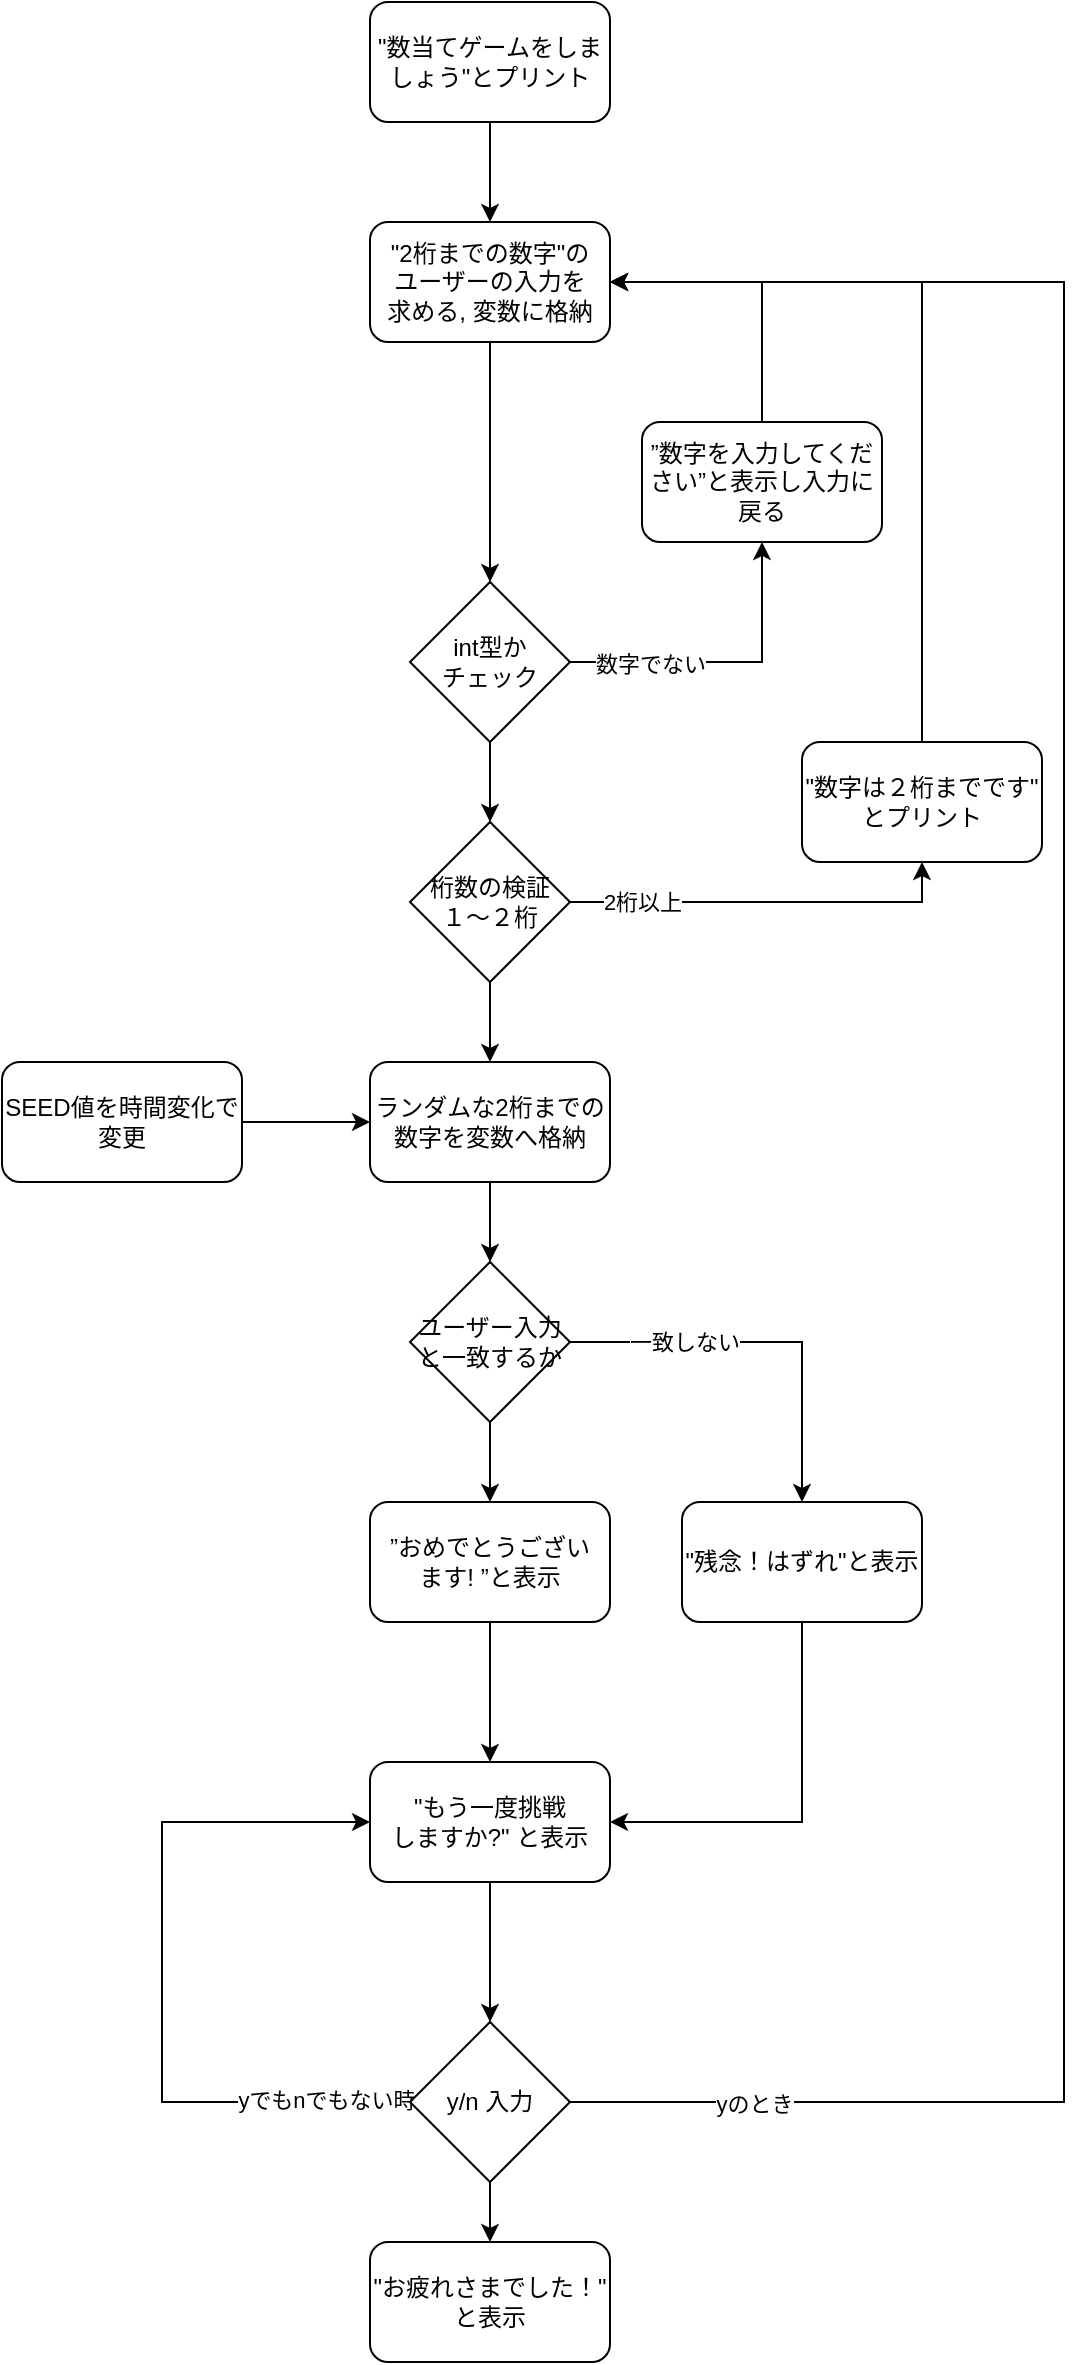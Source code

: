 <mxfile version="24.7.17">
  <diagram name="ページ1" id="xtAuDafYuQu7YBXw1Qt7">
    <mxGraphModel dx="1042" dy="1798" grid="1" gridSize="10" guides="1" tooltips="1" connect="1" arrows="1" fold="1" page="1" pageScale="1" pageWidth="827" pageHeight="1169" math="0" shadow="0">
      <root>
        <mxCell id="0" />
        <mxCell id="1" parent="0" />
        <mxCell id="NDuk3JSvDHiowfhNgBDW-3" style="edgeStyle=orthogonalEdgeStyle;rounded=0;orthogonalLoop=1;jettySize=auto;html=1;entryX=0.5;entryY=0;entryDx=0;entryDy=0;" parent="1" source="NDuk3JSvDHiowfhNgBDW-1" target="NDuk3JSvDHiowfhNgBDW-2" edge="1">
          <mxGeometry relative="1" as="geometry" />
        </mxCell>
        <mxCell id="NDuk3JSvDHiowfhNgBDW-1" value="&quot;2桁までの数字&quot;の&lt;div&gt;ユーザーの入力を&lt;div&gt;求める, 変数に格納&lt;/div&gt;&lt;/div&gt;" style="rounded=1;whiteSpace=wrap;html=1;" parent="1" vertex="1">
          <mxGeometry x="354" y="70" width="120" height="60" as="geometry" />
        </mxCell>
        <mxCell id="NDuk3JSvDHiowfhNgBDW-6" style="edgeStyle=orthogonalEdgeStyle;rounded=0;orthogonalLoop=1;jettySize=auto;html=1;entryX=0.5;entryY=1;entryDx=0;entryDy=0;" parent="1" source="NDuk3JSvDHiowfhNgBDW-2" target="NDuk3JSvDHiowfhNgBDW-5" edge="1">
          <mxGeometry relative="1" as="geometry">
            <mxPoint x="580" y="290" as="targetPoint" />
          </mxGeometry>
        </mxCell>
        <mxCell id="NDuk3JSvDHiowfhNgBDW-8" value="数字でない" style="edgeLabel;html=1;align=center;verticalAlign=middle;resizable=0;points=[];" parent="NDuk3JSvDHiowfhNgBDW-6" vertex="1" connectable="0">
          <mxGeometry x="-0.491" y="-1" relative="1" as="geometry">
            <mxPoint as="offset" />
          </mxGeometry>
        </mxCell>
        <mxCell id="NDuk3JSvDHiowfhNgBDW-13" style="edgeStyle=orthogonalEdgeStyle;rounded=0;orthogonalLoop=1;jettySize=auto;html=1;entryX=0.5;entryY=0;entryDx=0;entryDy=0;" parent="1" source="NDuk3JSvDHiowfhNgBDW-2" target="NDuk3JSvDHiowfhNgBDW-12" edge="1">
          <mxGeometry relative="1" as="geometry" />
        </mxCell>
        <mxCell id="NDuk3JSvDHiowfhNgBDW-2" value="&lt;div&gt;int型か&lt;/div&gt;&lt;div&gt;チェック&lt;/div&gt;" style="rhombus;whiteSpace=wrap;html=1;" parent="1" vertex="1">
          <mxGeometry x="374" y="250" width="80" height="80" as="geometry" />
        </mxCell>
        <mxCell id="NDuk3JSvDHiowfhNgBDW-9" style="edgeStyle=orthogonalEdgeStyle;rounded=0;orthogonalLoop=1;jettySize=auto;html=1;entryX=1;entryY=0.5;entryDx=0;entryDy=0;" parent="1" source="NDuk3JSvDHiowfhNgBDW-5" target="NDuk3JSvDHiowfhNgBDW-1" edge="1">
          <mxGeometry relative="1" as="geometry">
            <mxPoint x="570" y="90" as="targetPoint" />
            <Array as="points">
              <mxPoint x="550" y="100" />
            </Array>
          </mxGeometry>
        </mxCell>
        <mxCell id="NDuk3JSvDHiowfhNgBDW-5" value="”数字を入力してください”と表示し入力に戻る" style="rounded=1;whiteSpace=wrap;html=1;" parent="1" vertex="1">
          <mxGeometry x="490" y="170" width="120" height="60" as="geometry" />
        </mxCell>
        <mxCell id="NDuk3JSvDHiowfhNgBDW-11" style="edgeStyle=orthogonalEdgeStyle;rounded=0;orthogonalLoop=1;jettySize=auto;html=1;entryX=0.5;entryY=0;entryDx=0;entryDy=0;" parent="1" source="NDuk3JSvDHiowfhNgBDW-10" target="NDuk3JSvDHiowfhNgBDW-1" edge="1">
          <mxGeometry relative="1" as="geometry" />
        </mxCell>
        <mxCell id="NDuk3JSvDHiowfhNgBDW-10" value="&quot;数当てゲームをしましょう&quot;とプリント" style="rounded=1;whiteSpace=wrap;html=1;" parent="1" vertex="1">
          <mxGeometry x="354" y="-40" width="120" height="60" as="geometry" />
        </mxCell>
        <mxCell id="NDuk3JSvDHiowfhNgBDW-19" style="edgeStyle=orthogonalEdgeStyle;rounded=0;orthogonalLoop=1;jettySize=auto;html=1;" parent="1" source="NDuk3JSvDHiowfhNgBDW-12" target="NDuk3JSvDHiowfhNgBDW-18" edge="1">
          <mxGeometry relative="1" as="geometry" />
        </mxCell>
        <mxCell id="NDuk3JSvDHiowfhNgBDW-21" style="edgeStyle=orthogonalEdgeStyle;rounded=0;orthogonalLoop=1;jettySize=auto;html=1;entryX=0.5;entryY=1;entryDx=0;entryDy=0;" parent="1" source="NDuk3JSvDHiowfhNgBDW-12" target="NDuk3JSvDHiowfhNgBDW-20" edge="1">
          <mxGeometry relative="1" as="geometry">
            <mxPoint x="280" y="410" as="targetPoint" />
          </mxGeometry>
        </mxCell>
        <mxCell id="NDuk3JSvDHiowfhNgBDW-23" value="2桁以上" style="edgeLabel;html=1;align=center;verticalAlign=middle;resizable=0;points=[];" parent="NDuk3JSvDHiowfhNgBDW-21" vertex="1" connectable="0">
          <mxGeometry x="-0.635" relative="1" as="geometry">
            <mxPoint as="offset" />
          </mxGeometry>
        </mxCell>
        <mxCell id="NDuk3JSvDHiowfhNgBDW-12" value="桁数の検証&lt;div&gt;１～２桁&lt;/div&gt;" style="rhombus;whiteSpace=wrap;html=1;" parent="1" vertex="1">
          <mxGeometry x="374" y="370" width="80" height="80" as="geometry" />
        </mxCell>
        <mxCell id="NDuk3JSvDHiowfhNgBDW-25" style="edgeStyle=orthogonalEdgeStyle;rounded=0;orthogonalLoop=1;jettySize=auto;html=1;entryX=0.5;entryY=0;entryDx=0;entryDy=0;" parent="1" source="NDuk3JSvDHiowfhNgBDW-18" target="NDuk3JSvDHiowfhNgBDW-24" edge="1">
          <mxGeometry relative="1" as="geometry" />
        </mxCell>
        <mxCell id="NDuk3JSvDHiowfhNgBDW-18" value="ランダムな2桁までの数字を変数へ格納" style="rounded=1;whiteSpace=wrap;html=1;" parent="1" vertex="1">
          <mxGeometry x="354" y="490" width="120" height="60" as="geometry" />
        </mxCell>
        <mxCell id="NDuk3JSvDHiowfhNgBDW-41" style="edgeStyle=orthogonalEdgeStyle;rounded=0;orthogonalLoop=1;jettySize=auto;html=1;entryX=1;entryY=0.5;entryDx=0;entryDy=0;" parent="1" source="NDuk3JSvDHiowfhNgBDW-20" target="NDuk3JSvDHiowfhNgBDW-1" edge="1">
          <mxGeometry relative="1" as="geometry">
            <mxPoint x="630" y="90" as="targetPoint" />
            <Array as="points">
              <mxPoint x="630" y="100" />
            </Array>
          </mxGeometry>
        </mxCell>
        <mxCell id="NDuk3JSvDHiowfhNgBDW-20" value="&quot;数字は２桁までです&quot;&lt;div&gt;とプリント&lt;/div&gt;" style="rounded=1;whiteSpace=wrap;html=1;" parent="1" vertex="1">
          <mxGeometry x="570" y="330" width="120" height="60" as="geometry" />
        </mxCell>
        <mxCell id="NDuk3JSvDHiowfhNgBDW-31" style="edgeStyle=orthogonalEdgeStyle;rounded=0;orthogonalLoop=1;jettySize=auto;html=1;entryX=0.5;entryY=0;entryDx=0;entryDy=0;" parent="1" source="NDuk3JSvDHiowfhNgBDW-24" target="NDuk3JSvDHiowfhNgBDW-30" edge="1">
          <mxGeometry relative="1" as="geometry" />
        </mxCell>
        <mxCell id="NDuk3JSvDHiowfhNgBDW-32" style="edgeStyle=orthogonalEdgeStyle;rounded=0;orthogonalLoop=1;jettySize=auto;html=1;entryX=0.5;entryY=0;entryDx=0;entryDy=0;" parent="1" source="NDuk3JSvDHiowfhNgBDW-24" target="NDuk3JSvDHiowfhNgBDW-27" edge="1">
          <mxGeometry relative="1" as="geometry" />
        </mxCell>
        <mxCell id="NDuk3JSvDHiowfhNgBDW-33" value="一致しない" style="edgeLabel;html=1;align=center;verticalAlign=middle;resizable=0;points=[];" parent="NDuk3JSvDHiowfhNgBDW-32" vertex="1" connectable="0">
          <mxGeometry x="-0.426" relative="1" as="geometry">
            <mxPoint as="offset" />
          </mxGeometry>
        </mxCell>
        <mxCell id="NDuk3JSvDHiowfhNgBDW-24" value="ユーザー入力&lt;div&gt;と一致するか&lt;/div&gt;" style="rhombus;whiteSpace=wrap;html=1;" parent="1" vertex="1">
          <mxGeometry x="374" y="590" width="80" height="80" as="geometry" />
        </mxCell>
        <mxCell id="NDuk3JSvDHiowfhNgBDW-36" style="edgeStyle=orthogonalEdgeStyle;rounded=0;orthogonalLoop=1;jettySize=auto;html=1;entryX=1;entryY=0.5;entryDx=0;entryDy=0;" parent="1" source="NDuk3JSvDHiowfhNgBDW-27" target="NDuk3JSvDHiowfhNgBDW-34" edge="1">
          <mxGeometry relative="1" as="geometry">
            <mxPoint x="570" y="870" as="targetPoint" />
            <Array as="points">
              <mxPoint x="570" y="870" />
            </Array>
          </mxGeometry>
        </mxCell>
        <mxCell id="NDuk3JSvDHiowfhNgBDW-27" value="&quot;残念！はずれ&quot;と表示" style="rounded=1;whiteSpace=wrap;html=1;" parent="1" vertex="1">
          <mxGeometry x="510" y="710" width="120" height="60" as="geometry" />
        </mxCell>
        <mxCell id="NDuk3JSvDHiowfhNgBDW-35" style="edgeStyle=orthogonalEdgeStyle;rounded=0;orthogonalLoop=1;jettySize=auto;html=1;entryX=0.5;entryY=0;entryDx=0;entryDy=0;" parent="1" source="NDuk3JSvDHiowfhNgBDW-30" target="NDuk3JSvDHiowfhNgBDW-34" edge="1">
          <mxGeometry relative="1" as="geometry" />
        </mxCell>
        <mxCell id="NDuk3JSvDHiowfhNgBDW-30" value="”おめでとうござい&lt;div&gt;ます! ”と表示&lt;/div&gt;" style="rounded=1;whiteSpace=wrap;html=1;" parent="1" vertex="1">
          <mxGeometry x="354" y="710" width="120" height="60" as="geometry" />
        </mxCell>
        <mxCell id="NDuk3JSvDHiowfhNgBDW-38" style="edgeStyle=orthogonalEdgeStyle;rounded=0;orthogonalLoop=1;jettySize=auto;html=1;entryX=0.5;entryY=0;entryDx=0;entryDy=0;" parent="1" source="NDuk3JSvDHiowfhNgBDW-34" target="NDuk3JSvDHiowfhNgBDW-37" edge="1">
          <mxGeometry relative="1" as="geometry" />
        </mxCell>
        <mxCell id="NDuk3JSvDHiowfhNgBDW-34" value="&quot;もう一度挑戦&lt;div&gt;しますか?&quot; と表示&lt;/div&gt;" style="rounded=1;whiteSpace=wrap;html=1;" parent="1" vertex="1">
          <mxGeometry x="354" y="840" width="120" height="60" as="geometry" />
        </mxCell>
        <mxCell id="NDuk3JSvDHiowfhNgBDW-39" style="edgeStyle=orthogonalEdgeStyle;rounded=0;orthogonalLoop=1;jettySize=auto;html=1;entryX=1;entryY=0.5;entryDx=0;entryDy=0;" parent="1" source="NDuk3JSvDHiowfhNgBDW-37" target="NDuk3JSvDHiowfhNgBDW-1" edge="1">
          <mxGeometry relative="1" as="geometry">
            <mxPoint x="480" y="100" as="targetPoint" />
            <Array as="points">
              <mxPoint x="701" y="1010" />
              <mxPoint x="701" y="100" />
            </Array>
          </mxGeometry>
        </mxCell>
        <mxCell id="NDuk3JSvDHiowfhNgBDW-42" value="yのとき" style="edgeLabel;html=1;align=center;verticalAlign=middle;resizable=0;points=[];" parent="NDuk3JSvDHiowfhNgBDW-39" vertex="1" connectable="0">
          <mxGeometry x="-0.868" y="-1" relative="1" as="geometry">
            <mxPoint as="offset" />
          </mxGeometry>
        </mxCell>
        <mxCell id="NDuk3JSvDHiowfhNgBDW-44" style="edgeStyle=orthogonalEdgeStyle;rounded=0;orthogonalLoop=1;jettySize=auto;html=1;entryX=0;entryY=0.5;entryDx=0;entryDy=0;" parent="1" source="NDuk3JSvDHiowfhNgBDW-37" target="NDuk3JSvDHiowfhNgBDW-34" edge="1">
          <mxGeometry relative="1" as="geometry">
            <mxPoint x="240" y="870" as="targetPoint" />
            <Array as="points">
              <mxPoint x="250" y="1010" />
              <mxPoint x="250" y="870" />
            </Array>
          </mxGeometry>
        </mxCell>
        <mxCell id="NDuk3JSvDHiowfhNgBDW-45" value="yでもnでもない時" style="edgeLabel;html=1;align=center;verticalAlign=middle;resizable=0;points=[];" parent="NDuk3JSvDHiowfhNgBDW-44" vertex="1" connectable="0">
          <mxGeometry x="-0.773" y="-1" relative="1" as="geometry">
            <mxPoint as="offset" />
          </mxGeometry>
        </mxCell>
        <mxCell id="NDuk3JSvDHiowfhNgBDW-47" style="edgeStyle=orthogonalEdgeStyle;rounded=0;orthogonalLoop=1;jettySize=auto;html=1;entryX=0.5;entryY=0;entryDx=0;entryDy=0;" parent="1" source="NDuk3JSvDHiowfhNgBDW-37" target="NDuk3JSvDHiowfhNgBDW-46" edge="1">
          <mxGeometry relative="1" as="geometry" />
        </mxCell>
        <mxCell id="NDuk3JSvDHiowfhNgBDW-37" value="y/n 入力" style="rhombus;whiteSpace=wrap;html=1;" parent="1" vertex="1">
          <mxGeometry x="374" y="970" width="80" height="80" as="geometry" />
        </mxCell>
        <mxCell id="NDuk3JSvDHiowfhNgBDW-46" value="&quot;お疲れさまでした！&quot;&lt;div&gt;と表示&lt;/div&gt;" style="rounded=1;whiteSpace=wrap;html=1;" parent="1" vertex="1">
          <mxGeometry x="354" y="1080" width="120" height="60" as="geometry" />
        </mxCell>
        <mxCell id="ldKq6G2l-pdbjOyEOSU9-2" style="edgeStyle=orthogonalEdgeStyle;rounded=0;orthogonalLoop=1;jettySize=auto;html=1;entryX=0;entryY=0.5;entryDx=0;entryDy=0;" edge="1" parent="1" source="ldKq6G2l-pdbjOyEOSU9-1" target="NDuk3JSvDHiowfhNgBDW-18">
          <mxGeometry relative="1" as="geometry" />
        </mxCell>
        <mxCell id="ldKq6G2l-pdbjOyEOSU9-1" value="SEED値を時間変化で&lt;div&gt;変更&lt;/div&gt;" style="rounded=1;whiteSpace=wrap;html=1;" vertex="1" parent="1">
          <mxGeometry x="170" y="490" width="120" height="60" as="geometry" />
        </mxCell>
      </root>
    </mxGraphModel>
  </diagram>
</mxfile>
